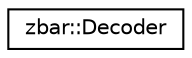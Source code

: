 digraph G
{
  edge [fontname="Helvetica",fontsize="10",labelfontname="Helvetica",labelfontsize="10"];
  node [fontname="Helvetica",fontsize="10",shape=record];
  rankdir=LR;
  Node1 [label="zbar::Decoder",height=0.2,width=0.4,color="black", fillcolor="white", style="filled",URL="$classzbar_1_1_decoder.html"];
}
